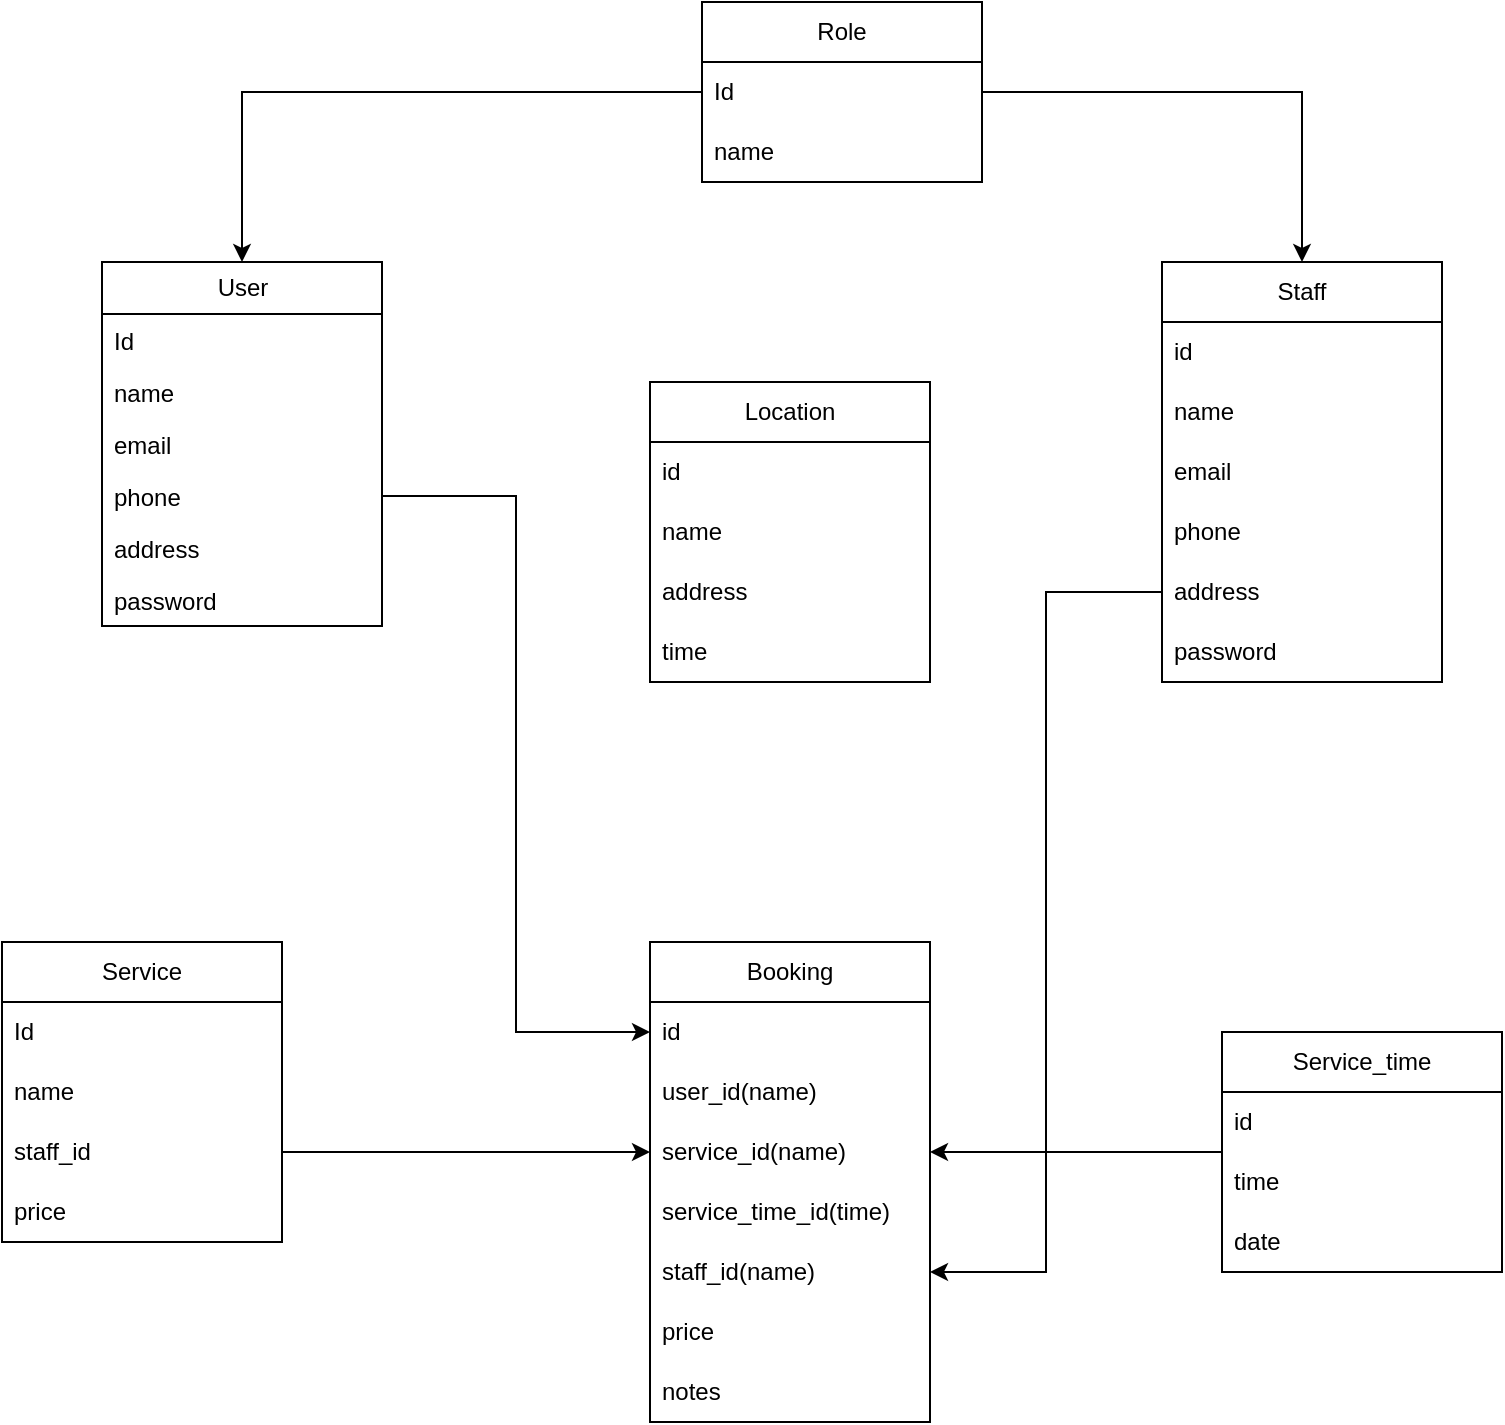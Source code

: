 <mxfile version="24.3.1" type="device">
  <diagram id="C5RBs43oDa-KdzZeNtuy" name="Page-1">
    <mxGraphModel dx="1050" dy="603" grid="1" gridSize="10" guides="1" tooltips="1" connect="1" arrows="1" fold="1" page="1" pageScale="1" pageWidth="827" pageHeight="1169" math="0" shadow="0">
      <root>
        <mxCell id="WIyWlLk6GJQsqaUBKTNV-0" />
        <mxCell id="WIyWlLk6GJQsqaUBKTNV-1" parent="WIyWlLk6GJQsqaUBKTNV-0" />
        <mxCell id="kKp3CwbJUr04B9fZt24J-15" value="&lt;font style=&quot;vertical-align: inherit;&quot;&gt;&lt;font style=&quot;vertical-align: inherit;&quot;&gt;User&lt;/font&gt;&lt;/font&gt;" style="swimlane;fontStyle=0;childLayout=stackLayout;horizontal=1;startSize=26;fillColor=none;horizontalStack=0;resizeParent=1;resizeParentMax=0;resizeLast=0;collapsible=1;marginBottom=0;html=1;" parent="WIyWlLk6GJQsqaUBKTNV-1" vertex="1">
          <mxGeometry x="70" y="140" width="140" height="182" as="geometry" />
        </mxCell>
        <mxCell id="kKp3CwbJUr04B9fZt24J-16" value="&lt;font style=&quot;vertical-align: inherit;&quot;&gt;&lt;font style=&quot;vertical-align: inherit;&quot;&gt;Id&lt;/font&gt;&lt;/font&gt;" style="text;strokeColor=none;fillColor=none;align=left;verticalAlign=top;spacingLeft=4;spacingRight=4;overflow=hidden;rotatable=0;points=[[0,0.5],[1,0.5]];portConstraint=eastwest;whiteSpace=wrap;html=1;" parent="kKp3CwbJUr04B9fZt24J-15" vertex="1">
          <mxGeometry y="26" width="140" height="26" as="geometry" />
        </mxCell>
        <mxCell id="kKp3CwbJUr04B9fZt24J-17" value="&lt;font style=&quot;vertical-align: inherit;&quot;&gt;&lt;font style=&quot;vertical-align: inherit;&quot;&gt;&lt;font style=&quot;vertical-align: inherit;&quot;&gt;&lt;font style=&quot;vertical-align: inherit;&quot;&gt;&lt;font style=&quot;vertical-align: inherit;&quot;&gt;&lt;font style=&quot;vertical-align: inherit;&quot;&gt;name&lt;/font&gt;&lt;/font&gt;&lt;/font&gt;&lt;/font&gt;&lt;/font&gt;&lt;/font&gt;" style="text;strokeColor=none;fillColor=none;align=left;verticalAlign=top;spacingLeft=4;spacingRight=4;overflow=hidden;rotatable=0;points=[[0,0.5],[1,0.5]];portConstraint=eastwest;whiteSpace=wrap;html=1;" parent="kKp3CwbJUr04B9fZt24J-15" vertex="1">
          <mxGeometry y="52" width="140" height="26" as="geometry" />
        </mxCell>
        <mxCell id="kKp3CwbJUr04B9fZt24J-18" value="&lt;font style=&quot;vertical-align: inherit;&quot;&gt;&lt;font style=&quot;vertical-align: inherit;&quot;&gt;&lt;font style=&quot;vertical-align: inherit;&quot;&gt;&lt;font style=&quot;vertical-align: inherit;&quot;&gt;email&lt;/font&gt;&lt;/font&gt;&lt;/font&gt;&lt;/font&gt;" style="text;strokeColor=none;fillColor=none;align=left;verticalAlign=top;spacingLeft=4;spacingRight=4;overflow=hidden;rotatable=0;points=[[0,0.5],[1,0.5]];portConstraint=eastwest;whiteSpace=wrap;html=1;" parent="kKp3CwbJUr04B9fZt24J-15" vertex="1">
          <mxGeometry y="78" width="140" height="26" as="geometry" />
        </mxCell>
        <mxCell id="kKp3CwbJUr04B9fZt24J-19" value="&lt;font style=&quot;vertical-align: inherit;&quot;&gt;&lt;font style=&quot;vertical-align: inherit;&quot;&gt;&lt;font style=&quot;vertical-align: inherit;&quot;&gt;&lt;font style=&quot;vertical-align: inherit;&quot;&gt;&lt;font style=&quot;vertical-align: inherit;&quot;&gt;&lt;font style=&quot;vertical-align: inherit;&quot;&gt;phone&lt;/font&gt;&lt;/font&gt;&lt;/font&gt;&lt;/font&gt;&lt;/font&gt;&lt;/font&gt;" style="text;strokeColor=none;fillColor=none;align=left;verticalAlign=top;spacingLeft=4;spacingRight=4;overflow=hidden;rotatable=0;points=[[0,0.5],[1,0.5]];portConstraint=eastwest;whiteSpace=wrap;html=1;" parent="kKp3CwbJUr04B9fZt24J-15" vertex="1">
          <mxGeometry y="104" width="140" height="26" as="geometry" />
        </mxCell>
        <mxCell id="kKp3CwbJUr04B9fZt24J-20" value="&lt;font style=&quot;vertical-align: inherit;&quot;&gt;&lt;font style=&quot;vertical-align: inherit;&quot;&gt;&lt;font style=&quot;vertical-align: inherit;&quot;&gt;&lt;font style=&quot;vertical-align: inherit;&quot;&gt;&lt;font style=&quot;vertical-align: inherit;&quot;&gt;&lt;font style=&quot;vertical-align: inherit;&quot;&gt;address&lt;/font&gt;&lt;/font&gt;&lt;/font&gt;&lt;/font&gt;&lt;/font&gt;&lt;/font&gt;" style="text;strokeColor=none;fillColor=none;align=left;verticalAlign=top;spacingLeft=4;spacingRight=4;overflow=hidden;rotatable=0;points=[[0,0.5],[1,0.5]];portConstraint=eastwest;whiteSpace=wrap;html=1;" parent="kKp3CwbJUr04B9fZt24J-15" vertex="1">
          <mxGeometry y="130" width="140" height="26" as="geometry" />
        </mxCell>
        <mxCell id="682uKAE9K8o65jZx_Lo5-53" value="&lt;font style=&quot;vertical-align: inherit;&quot;&gt;&lt;font style=&quot;vertical-align: inherit;&quot;&gt;&lt;font style=&quot;vertical-align: inherit;&quot;&gt;&lt;font style=&quot;vertical-align: inherit;&quot;&gt;&lt;font style=&quot;vertical-align: inherit;&quot;&gt;&lt;font style=&quot;vertical-align: inherit;&quot;&gt;password&lt;/font&gt;&lt;/font&gt;&lt;/font&gt;&lt;/font&gt;&lt;/font&gt;&lt;/font&gt;" style="text;strokeColor=none;fillColor=none;align=left;verticalAlign=top;spacingLeft=4;spacingRight=4;overflow=hidden;rotatable=0;points=[[0,0.5],[1,0.5]];portConstraint=eastwest;whiteSpace=wrap;html=1;" parent="kKp3CwbJUr04B9fZt24J-15" vertex="1">
          <mxGeometry y="156" width="140" height="26" as="geometry" />
        </mxCell>
        <mxCell id="kKp3CwbJUr04B9fZt24J-30" value="&lt;font style=&quot;vertical-align: inherit;&quot;&gt;&lt;font style=&quot;vertical-align: inherit;&quot;&gt;Staff&lt;/font&gt;&lt;/font&gt;" style="swimlane;fontStyle=0;childLayout=stackLayout;horizontal=1;startSize=30;horizontalStack=0;resizeParent=1;resizeParentMax=0;resizeLast=0;collapsible=1;marginBottom=0;whiteSpace=wrap;html=1;" parent="WIyWlLk6GJQsqaUBKTNV-1" vertex="1">
          <mxGeometry x="600" y="140" width="140" height="210" as="geometry" />
        </mxCell>
        <mxCell id="kKp3CwbJUr04B9fZt24J-31" value="&lt;font style=&quot;vertical-align: inherit;&quot;&gt;&lt;font style=&quot;vertical-align: inherit;&quot;&gt;id&lt;/font&gt;&lt;/font&gt;" style="text;strokeColor=none;fillColor=none;align=left;verticalAlign=middle;spacingLeft=4;spacingRight=4;overflow=hidden;points=[[0,0.5],[1,0.5]];portConstraint=eastwest;rotatable=0;whiteSpace=wrap;html=1;" parent="kKp3CwbJUr04B9fZt24J-30" vertex="1">
          <mxGeometry y="30" width="140" height="30" as="geometry" />
        </mxCell>
        <mxCell id="kKp3CwbJUr04B9fZt24J-32" value="&lt;font style=&quot;vertical-align: inherit;&quot;&gt;&lt;font style=&quot;vertical-align: inherit;&quot;&gt;name&lt;/font&gt;&lt;/font&gt;" style="text;strokeColor=none;fillColor=none;align=left;verticalAlign=middle;spacingLeft=4;spacingRight=4;overflow=hidden;points=[[0,0.5],[1,0.5]];portConstraint=eastwest;rotatable=0;whiteSpace=wrap;html=1;" parent="kKp3CwbJUr04B9fZt24J-30" vertex="1">
          <mxGeometry y="60" width="140" height="30" as="geometry" />
        </mxCell>
        <mxCell id="kKp3CwbJUr04B9fZt24J-33" value="&lt;font style=&quot;vertical-align: inherit;&quot;&gt;&lt;font style=&quot;vertical-align: inherit;&quot;&gt;email&lt;/font&gt;&lt;/font&gt;" style="text;strokeColor=none;fillColor=none;align=left;verticalAlign=middle;spacingLeft=4;spacingRight=4;overflow=hidden;points=[[0,0.5],[1,0.5]];portConstraint=eastwest;rotatable=0;whiteSpace=wrap;html=1;" parent="kKp3CwbJUr04B9fZt24J-30" vertex="1">
          <mxGeometry y="90" width="140" height="30" as="geometry" />
        </mxCell>
        <mxCell id="kKp3CwbJUr04B9fZt24J-34" value="&lt;font style=&quot;vertical-align: inherit;&quot;&gt;&lt;font style=&quot;vertical-align: inherit;&quot;&gt;&lt;font style=&quot;vertical-align: inherit;&quot;&gt;&lt;font style=&quot;vertical-align: inherit;&quot;&gt;phone&lt;/font&gt;&lt;/font&gt;&lt;/font&gt;&lt;/font&gt;" style="text;strokeColor=none;fillColor=none;align=left;verticalAlign=middle;spacingLeft=4;spacingRight=4;overflow=hidden;points=[[0,0.5],[1,0.5]];portConstraint=eastwest;rotatable=0;whiteSpace=wrap;html=1;" parent="kKp3CwbJUr04B9fZt24J-30" vertex="1">
          <mxGeometry y="120" width="140" height="30" as="geometry" />
        </mxCell>
        <mxCell id="kKp3CwbJUr04B9fZt24J-35" value="&lt;font style=&quot;vertical-align: inherit;&quot;&gt;&lt;font style=&quot;vertical-align: inherit;&quot;&gt;&lt;font style=&quot;vertical-align: inherit;&quot;&gt;&lt;font style=&quot;vertical-align: inherit;&quot;&gt;&lt;font style=&quot;vertical-align: inherit;&quot;&gt;&lt;font style=&quot;vertical-align: inherit;&quot;&gt;address&lt;/font&gt;&lt;/font&gt;&lt;/font&gt;&lt;/font&gt;&lt;/font&gt;&lt;/font&gt;" style="text;strokeColor=none;fillColor=none;align=left;verticalAlign=middle;spacingLeft=4;spacingRight=4;overflow=hidden;points=[[0,0.5],[1,0.5]];portConstraint=eastwest;rotatable=0;whiteSpace=wrap;html=1;" parent="kKp3CwbJUr04B9fZt24J-30" vertex="1">
          <mxGeometry y="150" width="140" height="30" as="geometry" />
        </mxCell>
        <mxCell id="682uKAE9K8o65jZx_Lo5-54" value="&lt;font style=&quot;vertical-align: inherit;&quot;&gt;&lt;font style=&quot;vertical-align: inherit;&quot;&gt;&lt;font style=&quot;vertical-align: inherit;&quot;&gt;&lt;font style=&quot;vertical-align: inherit;&quot;&gt;&lt;font style=&quot;vertical-align: inherit;&quot;&gt;&lt;font style=&quot;vertical-align: inherit;&quot;&gt;password&lt;/font&gt;&lt;/font&gt;&lt;/font&gt;&lt;/font&gt;&lt;/font&gt;&lt;/font&gt;" style="text;strokeColor=none;fillColor=none;align=left;verticalAlign=middle;spacingLeft=4;spacingRight=4;overflow=hidden;points=[[0,0.5],[1,0.5]];portConstraint=eastwest;rotatable=0;whiteSpace=wrap;html=1;" parent="kKp3CwbJUr04B9fZt24J-30" vertex="1">
          <mxGeometry y="180" width="140" height="30" as="geometry" />
        </mxCell>
        <mxCell id="kKp3CwbJUr04B9fZt24J-38" value="Role" style="swimlane;fontStyle=0;childLayout=stackLayout;horizontal=1;startSize=30;horizontalStack=0;resizeParent=1;resizeParentMax=0;resizeLast=0;collapsible=1;marginBottom=0;whiteSpace=wrap;html=1;" parent="WIyWlLk6GJQsqaUBKTNV-1" vertex="1">
          <mxGeometry x="370" y="10" width="140" height="90" as="geometry" />
        </mxCell>
        <mxCell id="kKp3CwbJUr04B9fZt24J-39" value="Id" style="text;strokeColor=none;fillColor=none;align=left;verticalAlign=middle;spacingLeft=4;spacingRight=4;overflow=hidden;points=[[0,0.5],[1,0.5]];portConstraint=eastwest;rotatable=0;whiteSpace=wrap;html=1;" parent="kKp3CwbJUr04B9fZt24J-38" vertex="1">
          <mxGeometry y="30" width="140" height="30" as="geometry" />
        </mxCell>
        <mxCell id="kKp3CwbJUr04B9fZt24J-40" value="name" style="text;strokeColor=none;fillColor=none;align=left;verticalAlign=middle;spacingLeft=4;spacingRight=4;overflow=hidden;points=[[0,0.5],[1,0.5]];portConstraint=eastwest;rotatable=0;whiteSpace=wrap;html=1;" parent="kKp3CwbJUr04B9fZt24J-38" vertex="1">
          <mxGeometry y="60" width="140" height="30" as="geometry" />
        </mxCell>
        <mxCell id="kKp3CwbJUr04B9fZt24J-42" style="edgeStyle=orthogonalEdgeStyle;rounded=0;orthogonalLoop=1;jettySize=auto;html=1;entryX=0.5;entryY=0;entryDx=0;entryDy=0;" parent="WIyWlLk6GJQsqaUBKTNV-1" source="kKp3CwbJUr04B9fZt24J-39" target="kKp3CwbJUr04B9fZt24J-15" edge="1">
          <mxGeometry relative="1" as="geometry" />
        </mxCell>
        <mxCell id="kKp3CwbJUr04B9fZt24J-43" style="edgeStyle=orthogonalEdgeStyle;rounded=0;orthogonalLoop=1;jettySize=auto;html=1;exitX=1;exitY=0.5;exitDx=0;exitDy=0;entryX=0.5;entryY=0;entryDx=0;entryDy=0;" parent="WIyWlLk6GJQsqaUBKTNV-1" source="kKp3CwbJUr04B9fZt24J-39" target="kKp3CwbJUr04B9fZt24J-30" edge="1">
          <mxGeometry relative="1" as="geometry" />
        </mxCell>
        <mxCell id="682uKAE9K8o65jZx_Lo5-27" value="Location" style="swimlane;fontStyle=0;childLayout=stackLayout;horizontal=1;startSize=30;horizontalStack=0;resizeParent=1;resizeParentMax=0;resizeLast=0;collapsible=1;marginBottom=0;whiteSpace=wrap;html=1;" parent="WIyWlLk6GJQsqaUBKTNV-1" vertex="1">
          <mxGeometry x="344" y="200" width="140" height="150" as="geometry" />
        </mxCell>
        <mxCell id="682uKAE9K8o65jZx_Lo5-28" value="id" style="text;strokeColor=none;fillColor=none;align=left;verticalAlign=middle;spacingLeft=4;spacingRight=4;overflow=hidden;points=[[0,0.5],[1,0.5]];portConstraint=eastwest;rotatable=0;whiteSpace=wrap;html=1;" parent="682uKAE9K8o65jZx_Lo5-27" vertex="1">
          <mxGeometry y="30" width="140" height="30" as="geometry" />
        </mxCell>
        <mxCell id="682uKAE9K8o65jZx_Lo5-29" value="name" style="text;strokeColor=none;fillColor=none;align=left;verticalAlign=middle;spacingLeft=4;spacingRight=4;overflow=hidden;points=[[0,0.5],[1,0.5]];portConstraint=eastwest;rotatable=0;whiteSpace=wrap;html=1;" parent="682uKAE9K8o65jZx_Lo5-27" vertex="1">
          <mxGeometry y="60" width="140" height="30" as="geometry" />
        </mxCell>
        <mxCell id="682uKAE9K8o65jZx_Lo5-30" value="address" style="text;strokeColor=none;fillColor=none;align=left;verticalAlign=middle;spacingLeft=4;spacingRight=4;overflow=hidden;points=[[0,0.5],[1,0.5]];portConstraint=eastwest;rotatable=0;whiteSpace=wrap;html=1;" parent="682uKAE9K8o65jZx_Lo5-27" vertex="1">
          <mxGeometry y="90" width="140" height="30" as="geometry" />
        </mxCell>
        <mxCell id="682uKAE9K8o65jZx_Lo5-60" value="time" style="text;strokeColor=none;fillColor=none;align=left;verticalAlign=middle;spacingLeft=4;spacingRight=4;overflow=hidden;points=[[0,0.5],[1,0.5]];portConstraint=eastwest;rotatable=0;whiteSpace=wrap;html=1;" parent="682uKAE9K8o65jZx_Lo5-27" vertex="1">
          <mxGeometry y="120" width="140" height="30" as="geometry" />
        </mxCell>
        <mxCell id="682uKAE9K8o65jZx_Lo5-31" value="Service" style="swimlane;fontStyle=0;childLayout=stackLayout;horizontal=1;startSize=30;horizontalStack=0;resizeParent=1;resizeParentMax=0;resizeLast=0;collapsible=1;marginBottom=0;whiteSpace=wrap;html=1;" parent="WIyWlLk6GJQsqaUBKTNV-1" vertex="1">
          <mxGeometry x="20" y="480" width="140" height="150" as="geometry" />
        </mxCell>
        <mxCell id="682uKAE9K8o65jZx_Lo5-32" value="Id" style="text;strokeColor=none;fillColor=none;align=left;verticalAlign=middle;spacingLeft=4;spacingRight=4;overflow=hidden;points=[[0,0.5],[1,0.5]];portConstraint=eastwest;rotatable=0;whiteSpace=wrap;html=1;" parent="682uKAE9K8o65jZx_Lo5-31" vertex="1">
          <mxGeometry y="30" width="140" height="30" as="geometry" />
        </mxCell>
        <mxCell id="682uKAE9K8o65jZx_Lo5-33" value="name" style="text;strokeColor=none;fillColor=none;align=left;verticalAlign=middle;spacingLeft=4;spacingRight=4;overflow=hidden;points=[[0,0.5],[1,0.5]];portConstraint=eastwest;rotatable=0;whiteSpace=wrap;html=1;" parent="682uKAE9K8o65jZx_Lo5-31" vertex="1">
          <mxGeometry y="60" width="140" height="30" as="geometry" />
        </mxCell>
        <mxCell id="682uKAE9K8o65jZx_Lo5-35" value="staff_id" style="text;strokeColor=none;fillColor=none;align=left;verticalAlign=middle;spacingLeft=4;spacingRight=4;overflow=hidden;points=[[0,0.5],[1,0.5]];portConstraint=eastwest;rotatable=0;whiteSpace=wrap;html=1;" parent="682uKAE9K8o65jZx_Lo5-31" vertex="1">
          <mxGeometry y="90" width="140" height="30" as="geometry" />
        </mxCell>
        <mxCell id="682uKAE9K8o65jZx_Lo5-36" value="price" style="text;strokeColor=none;fillColor=none;align=left;verticalAlign=middle;spacingLeft=4;spacingRight=4;overflow=hidden;points=[[0,0.5],[1,0.5]];portConstraint=eastwest;rotatable=0;whiteSpace=wrap;html=1;" parent="682uKAE9K8o65jZx_Lo5-31" vertex="1">
          <mxGeometry y="120" width="140" height="30" as="geometry" />
        </mxCell>
        <mxCell id="682uKAE9K8o65jZx_Lo5-51" style="edgeStyle=orthogonalEdgeStyle;rounded=0;orthogonalLoop=1;jettySize=auto;html=1;entryX=1;entryY=0.5;entryDx=0;entryDy=0;" parent="WIyWlLk6GJQsqaUBKTNV-1" source="682uKAE9K8o65jZx_Lo5-37" target="682uKAE9K8o65jZx_Lo5-44" edge="1">
          <mxGeometry relative="1" as="geometry" />
        </mxCell>
        <mxCell id="682uKAE9K8o65jZx_Lo5-37" value="Service_time" style="swimlane;fontStyle=0;childLayout=stackLayout;horizontal=1;startSize=30;horizontalStack=0;resizeParent=1;resizeParentMax=0;resizeLast=0;collapsible=1;marginBottom=0;whiteSpace=wrap;html=1;" parent="WIyWlLk6GJQsqaUBKTNV-1" vertex="1">
          <mxGeometry x="630" y="525" width="140" height="120" as="geometry" />
        </mxCell>
        <mxCell id="682uKAE9K8o65jZx_Lo5-38" value="id" style="text;strokeColor=none;fillColor=none;align=left;verticalAlign=middle;spacingLeft=4;spacingRight=4;overflow=hidden;points=[[0,0.5],[1,0.5]];portConstraint=eastwest;rotatable=0;whiteSpace=wrap;html=1;" parent="682uKAE9K8o65jZx_Lo5-37" vertex="1">
          <mxGeometry y="30" width="140" height="30" as="geometry" />
        </mxCell>
        <mxCell id="682uKAE9K8o65jZx_Lo5-39" value="time" style="text;strokeColor=none;fillColor=none;align=left;verticalAlign=middle;spacingLeft=4;spacingRight=4;overflow=hidden;points=[[0,0.5],[1,0.5]];portConstraint=eastwest;rotatable=0;whiteSpace=wrap;html=1;" parent="682uKAE9K8o65jZx_Lo5-37" vertex="1">
          <mxGeometry y="60" width="140" height="30" as="geometry" />
        </mxCell>
        <mxCell id="682uKAE9K8o65jZx_Lo5-55" value="date" style="text;strokeColor=none;fillColor=none;align=left;verticalAlign=middle;spacingLeft=4;spacingRight=4;overflow=hidden;points=[[0,0.5],[1,0.5]];portConstraint=eastwest;rotatable=0;whiteSpace=wrap;html=1;" parent="682uKAE9K8o65jZx_Lo5-37" vertex="1">
          <mxGeometry y="90" width="140" height="30" as="geometry" />
        </mxCell>
        <mxCell id="682uKAE9K8o65jZx_Lo5-41" value="Booking" style="swimlane;fontStyle=0;childLayout=stackLayout;horizontal=1;startSize=30;horizontalStack=0;resizeParent=1;resizeParentMax=0;resizeLast=0;collapsible=1;marginBottom=0;whiteSpace=wrap;html=1;" parent="WIyWlLk6GJQsqaUBKTNV-1" vertex="1">
          <mxGeometry x="344" y="480" width="140" height="240" as="geometry" />
        </mxCell>
        <mxCell id="682uKAE9K8o65jZx_Lo5-42" value="id" style="text;strokeColor=none;fillColor=none;align=left;verticalAlign=middle;spacingLeft=4;spacingRight=4;overflow=hidden;points=[[0,0.5],[1,0.5]];portConstraint=eastwest;rotatable=0;whiteSpace=wrap;html=1;" parent="682uKAE9K8o65jZx_Lo5-41" vertex="1">
          <mxGeometry y="30" width="140" height="30" as="geometry" />
        </mxCell>
        <mxCell id="682uKAE9K8o65jZx_Lo5-43" value="user_id(name)" style="text;strokeColor=none;fillColor=none;align=left;verticalAlign=middle;spacingLeft=4;spacingRight=4;overflow=hidden;points=[[0,0.5],[1,0.5]];portConstraint=eastwest;rotatable=0;whiteSpace=wrap;html=1;" parent="682uKAE9K8o65jZx_Lo5-41" vertex="1">
          <mxGeometry y="60" width="140" height="30" as="geometry" />
        </mxCell>
        <mxCell id="682uKAE9K8o65jZx_Lo5-44" value="service_id(name)" style="text;strokeColor=none;fillColor=none;align=left;verticalAlign=middle;spacingLeft=4;spacingRight=4;overflow=hidden;points=[[0,0.5],[1,0.5]];portConstraint=eastwest;rotatable=0;whiteSpace=wrap;html=1;" parent="682uKAE9K8o65jZx_Lo5-41" vertex="1">
          <mxGeometry y="90" width="140" height="30" as="geometry" />
        </mxCell>
        <mxCell id="682uKAE9K8o65jZx_Lo5-49" value="service_time_id(time)&amp;nbsp;" style="text;strokeColor=none;fillColor=none;align=left;verticalAlign=middle;spacingLeft=4;spacingRight=4;overflow=hidden;points=[[0,0.5],[1,0.5]];portConstraint=eastwest;rotatable=0;whiteSpace=wrap;html=1;" parent="682uKAE9K8o65jZx_Lo5-41" vertex="1">
          <mxGeometry y="120" width="140" height="30" as="geometry" />
        </mxCell>
        <mxCell id="682uKAE9K8o65jZx_Lo5-45" value="staff_id(name)" style="text;strokeColor=none;fillColor=none;align=left;verticalAlign=middle;spacingLeft=4;spacingRight=4;overflow=hidden;points=[[0,0.5],[1,0.5]];portConstraint=eastwest;rotatable=0;whiteSpace=wrap;html=1;" parent="682uKAE9K8o65jZx_Lo5-41" vertex="1">
          <mxGeometry y="150" width="140" height="30" as="geometry" />
        </mxCell>
        <mxCell id="682uKAE9K8o65jZx_Lo5-46" value="price" style="text;strokeColor=none;fillColor=none;align=left;verticalAlign=middle;spacingLeft=4;spacingRight=4;overflow=hidden;points=[[0,0.5],[1,0.5]];portConstraint=eastwest;rotatable=0;whiteSpace=wrap;html=1;" parent="682uKAE9K8o65jZx_Lo5-41" vertex="1">
          <mxGeometry y="180" width="140" height="30" as="geometry" />
        </mxCell>
        <mxCell id="682uKAE9K8o65jZx_Lo5-48" value="notes" style="text;strokeColor=none;fillColor=none;align=left;verticalAlign=middle;spacingLeft=4;spacingRight=4;overflow=hidden;points=[[0,0.5],[1,0.5]];portConstraint=eastwest;rotatable=0;whiteSpace=wrap;html=1;" parent="682uKAE9K8o65jZx_Lo5-41" vertex="1">
          <mxGeometry y="210" width="140" height="30" as="geometry" />
        </mxCell>
        <mxCell id="682uKAE9K8o65jZx_Lo5-50" style="edgeStyle=orthogonalEdgeStyle;rounded=0;orthogonalLoop=1;jettySize=auto;html=1;entryX=0;entryY=0.5;entryDx=0;entryDy=0;" parent="WIyWlLk6GJQsqaUBKTNV-1" source="682uKAE9K8o65jZx_Lo5-35" target="682uKAE9K8o65jZx_Lo5-44" edge="1">
          <mxGeometry relative="1" as="geometry" />
        </mxCell>
        <mxCell id="682uKAE9K8o65jZx_Lo5-61" style="edgeStyle=orthogonalEdgeStyle;rounded=0;orthogonalLoop=1;jettySize=auto;html=1;entryX=0;entryY=0.5;entryDx=0;entryDy=0;" parent="WIyWlLk6GJQsqaUBKTNV-1" source="kKp3CwbJUr04B9fZt24J-19" target="682uKAE9K8o65jZx_Lo5-42" edge="1">
          <mxGeometry relative="1" as="geometry" />
        </mxCell>
        <mxCell id="1p7N3QE5xeZqE7swVSk_-0" style="edgeStyle=orthogonalEdgeStyle;rounded=0;orthogonalLoop=1;jettySize=auto;html=1;exitX=0;exitY=0.5;exitDx=0;exitDy=0;entryX=1;entryY=0.5;entryDx=0;entryDy=0;" edge="1" parent="WIyWlLk6GJQsqaUBKTNV-1" source="kKp3CwbJUr04B9fZt24J-35" target="682uKAE9K8o65jZx_Lo5-45">
          <mxGeometry relative="1" as="geometry" />
        </mxCell>
      </root>
    </mxGraphModel>
  </diagram>
</mxfile>
